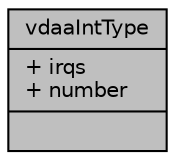 digraph "vdaaIntType"
{
  edge [fontname="Helvetica",fontsize="10",labelfontname="Helvetica",labelfontsize="10"];
  node [fontname="Helvetica",fontsize="10",shape=record];
  Node1 [label="{vdaaIntType\n|+ irqs\l+ number\l|}",height=0.2,width=0.4,color="black", fillcolor="grey75", style="filled", fontcolor="black"];
}
